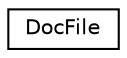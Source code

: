 digraph "Graphical Class Hierarchy"
{
  edge [fontname="Helvetica",fontsize="10",labelfontname="Helvetica",labelfontsize="10"];
  node [fontname="Helvetica",fontsize="10",shape=record];
  rankdir="LR";
  Node0 [label="DocFile",height=0.2,width=0.4,color="black", fillcolor="white", style="filled",URL="$classDocFile.html"];
}
